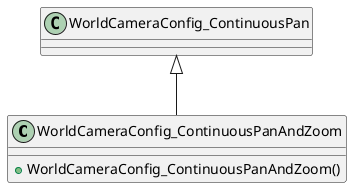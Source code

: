 @startuml
class WorldCameraConfig_ContinuousPanAndZoom {
    + WorldCameraConfig_ContinuousPanAndZoom()
}
WorldCameraConfig_ContinuousPan <|-- WorldCameraConfig_ContinuousPanAndZoom
@enduml

